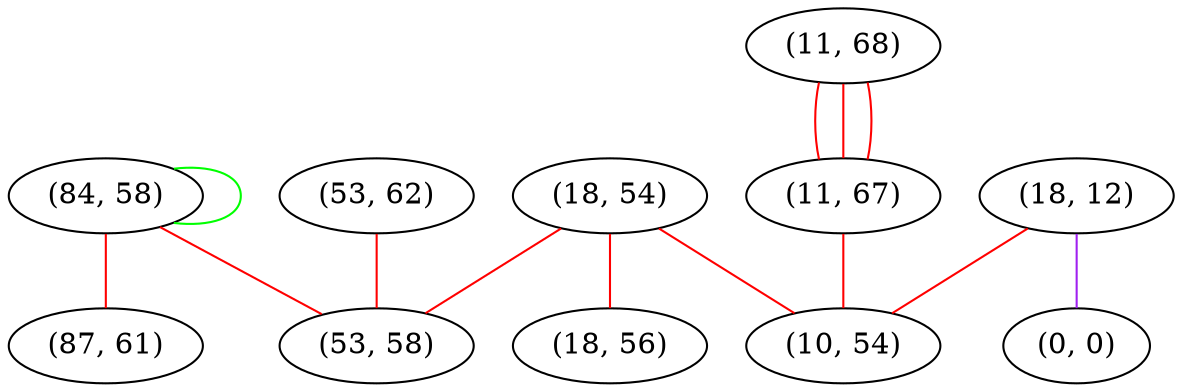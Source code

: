 graph "" {
"(84, 58)";
"(18, 54)";
"(11, 68)";
"(18, 12)";
"(18, 56)";
"(87, 61)";
"(11, 67)";
"(53, 62)";
"(0, 0)";
"(53, 58)";
"(10, 54)";
"(84, 58)" -- "(84, 58)"  [color=green, key=0, weight=2];
"(84, 58)" -- "(87, 61)"  [color=red, key=0, weight=1];
"(84, 58)" -- "(53, 58)"  [color=red, key=0, weight=1];
"(18, 54)" -- "(18, 56)"  [color=red, key=0, weight=1];
"(18, 54)" -- "(10, 54)"  [color=red, key=0, weight=1];
"(18, 54)" -- "(53, 58)"  [color=red, key=0, weight=1];
"(11, 68)" -- "(11, 67)"  [color=red, key=0, weight=1];
"(11, 68)" -- "(11, 67)"  [color=red, key=1, weight=1];
"(11, 68)" -- "(11, 67)"  [color=red, key=2, weight=1];
"(18, 12)" -- "(10, 54)"  [color=red, key=0, weight=1];
"(18, 12)" -- "(0, 0)"  [color=purple, key=0, weight=4];
"(11, 67)" -- "(10, 54)"  [color=red, key=0, weight=1];
"(53, 62)" -- "(53, 58)"  [color=red, key=0, weight=1];
}
